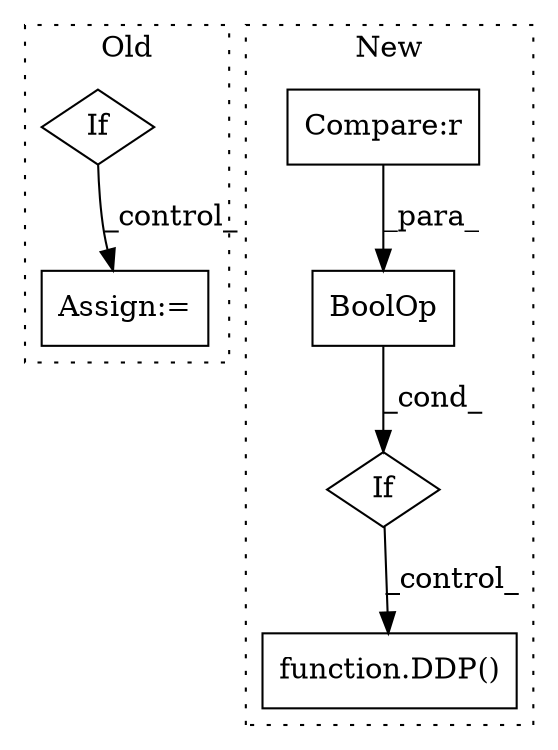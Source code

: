 digraph G {
subgraph cluster0 {
1 [label="If" a="96" s="27338" l="0" shape="diamond"];
3 [label="Assign:=" a="68" s="27461" l="3" shape="box"];
label = "Old";
style="dotted";
}
subgraph cluster1 {
2 [label="function.DDP()" a="75" s="29369,29396" l="4,47" shape="box"];
4 [label="If" a="96" s="29126" l="3" shape="diamond"];
5 [label="Compare:r" a="40" s="29129" l="192" shape="box"];
6 [label="BoolOp" a="72" s="29129" l="200" shape="box"];
label = "New";
style="dotted";
}
1 -> 3 [label="_control_"];
4 -> 2 [label="_control_"];
5 -> 6 [label="_para_"];
6 -> 4 [label="_cond_"];
}
